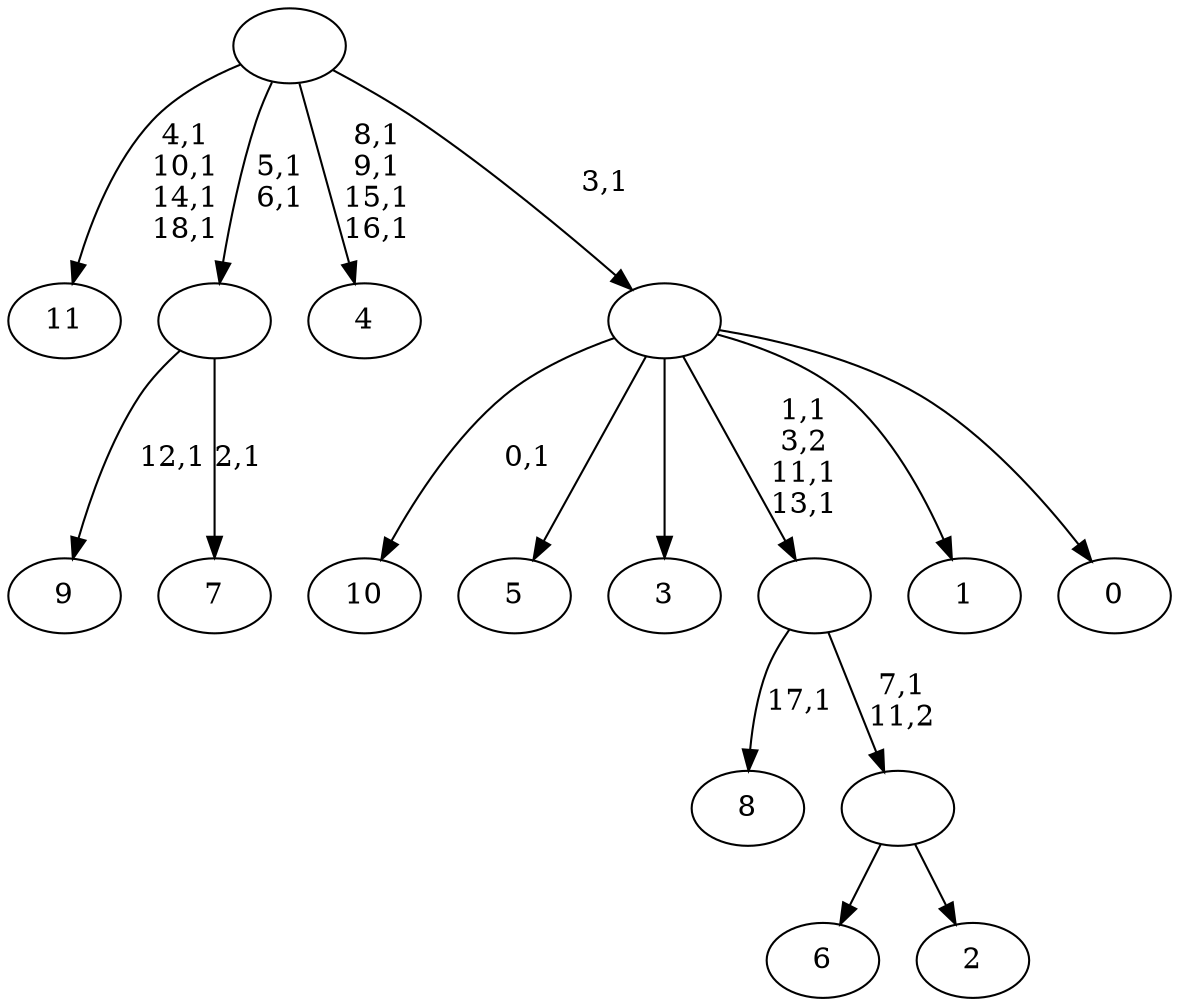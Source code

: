 digraph T {
	31 [label="11"]
	26 [label="10"]
	24 [label="9"]
	22 [label="8"]
	20 [label="7"]
	18 [label=""]
	16 [label="6"]
	15 [label="5"]
	14 [label="4"]
	9 [label="3"]
	8 [label="2"]
	7 [label=""]
	6 [label=""]
	3 [label="1"]
	2 [label="0"]
	1 [label=""]
	0 [label=""]
	18 -> 20 [label="2,1"]
	18 -> 24 [label="12,1"]
	7 -> 16 [label=""]
	7 -> 8 [label=""]
	6 -> 22 [label="17,1"]
	6 -> 7 [label="7,1\n11,2"]
	1 -> 6 [label="1,1\n3,2\n11,1\n13,1"]
	1 -> 26 [label="0,1"]
	1 -> 15 [label=""]
	1 -> 9 [label=""]
	1 -> 3 [label=""]
	1 -> 2 [label=""]
	0 -> 14 [label="8,1\n9,1\n15,1\n16,1"]
	0 -> 18 [label="5,1\n6,1"]
	0 -> 31 [label="4,1\n10,1\n14,1\n18,1"]
	0 -> 1 [label="3,1"]
}
